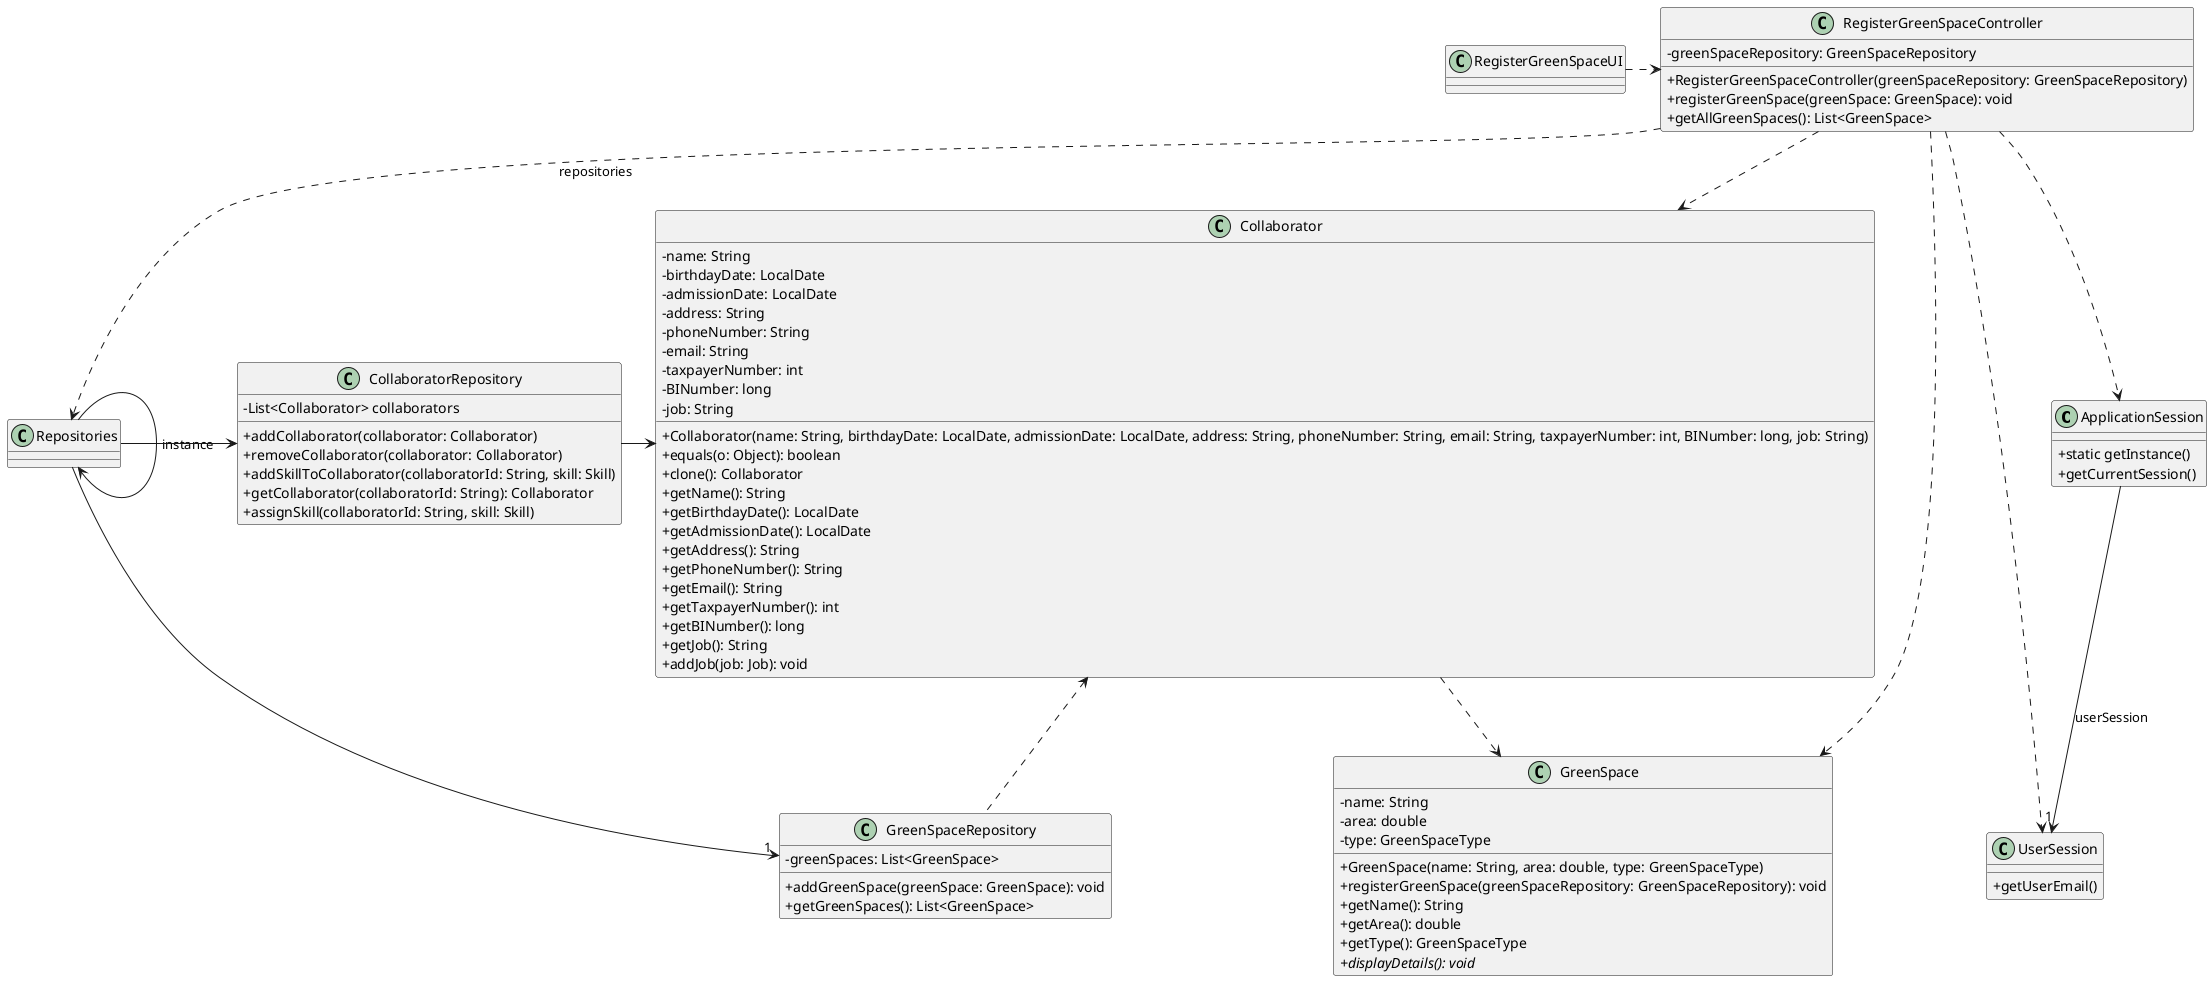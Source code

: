 @startuml

'skinparam monochrome true
skinparam packageStyle rectangle
skinparam shadowing false
skinparam linetype polyline
skinparam linetype orto

skinparam classAttributeIconSize 0

'left to right direction

class ApplicationSession
{
    + static getInstance()
    + getCurrentSession()
}

class UserSession
{
    + getUserEmail()
}

class GreenSpace {
    - name: String
    - area: double
    - type: GreenSpaceType

    + GreenSpace(name: String, area: double, type: GreenSpaceType)
    + registerGreenSpace(greenSpaceRepository: GreenSpaceRepository): void
    + getName(): String
    + getArea(): double
    + getType(): GreenSpaceType
    {abstract} + displayDetails(): void
}

class Collaborator {
    - name: String
    - birthdayDate: LocalDate
    - admissionDate: LocalDate
    - address: String
    - phoneNumber: String
    - email: String
    - taxpayerNumber: int
    - BINumber: long
    - job: String
    + Collaborator(name: String, birthdayDate: LocalDate, admissionDate: LocalDate, address: String, phoneNumber: String, email: String, taxpayerNumber: int, BINumber: long, job: String)
    + equals(o: Object): boolean
    + clone(): Collaborator
    + getName(): String
    + getBirthdayDate(): LocalDate
    + getAdmissionDate(): LocalDate
    + getAddress(): String
    + getPhoneNumber(): String
    + getEmail(): String
    + getTaxpayerNumber(): int
    + getBINumber(): long
    + getJob(): String
    + addJob(job: Job): void
}

class CollaboratorRepository {
    - List<Collaborator> collaborators

    + addCollaborator(collaborator: Collaborator)
    + removeCollaborator(collaborator: Collaborator)
    + addSkillToCollaborator(collaboratorId: String, skill: Skill)
    + getCollaborator(collaboratorId: String): Collaborator
    + assignSkill(collaboratorId: String, skill: Skill)
}

class GreenSpaceRepository {
    - greenSpaces: List<GreenSpace>

    + addGreenSpace(greenSpace: GreenSpace): void
    + getGreenSpaces(): List<GreenSpace>
}

class RegisterGreenSpaceController {
    - greenSpaceRepository: GreenSpaceRepository

    + RegisterGreenSpaceController(greenSpaceRepository: GreenSpaceRepository)
    + registerGreenSpace(greenSpace: GreenSpace): void
    + getAllGreenSpaces(): List<GreenSpace>
}


ApplicationSession --> "1" UserSession : userSession

RegisterGreenSpaceController ..> ApplicationSession
RegisterGreenSpaceController ..> UserSession

Repositories -> Repositories : instance

RegisterGreenSpaceUI .> RegisterGreenSpaceController

RegisterGreenSpaceController .> Repositories : repositories

Repositories -> "1" GreenSpaceRepository
Repositories -> CollaboratorRepository
CollaboratorRepository-> Collaborator

Collaborator ..> GreenSpace
RegisterGreenSpaceController ..> Collaborator
Collaborator <.. GreenSpaceRepository
RegisterGreenSpaceController ..> GreenSpace


' Legenda


@enduml
